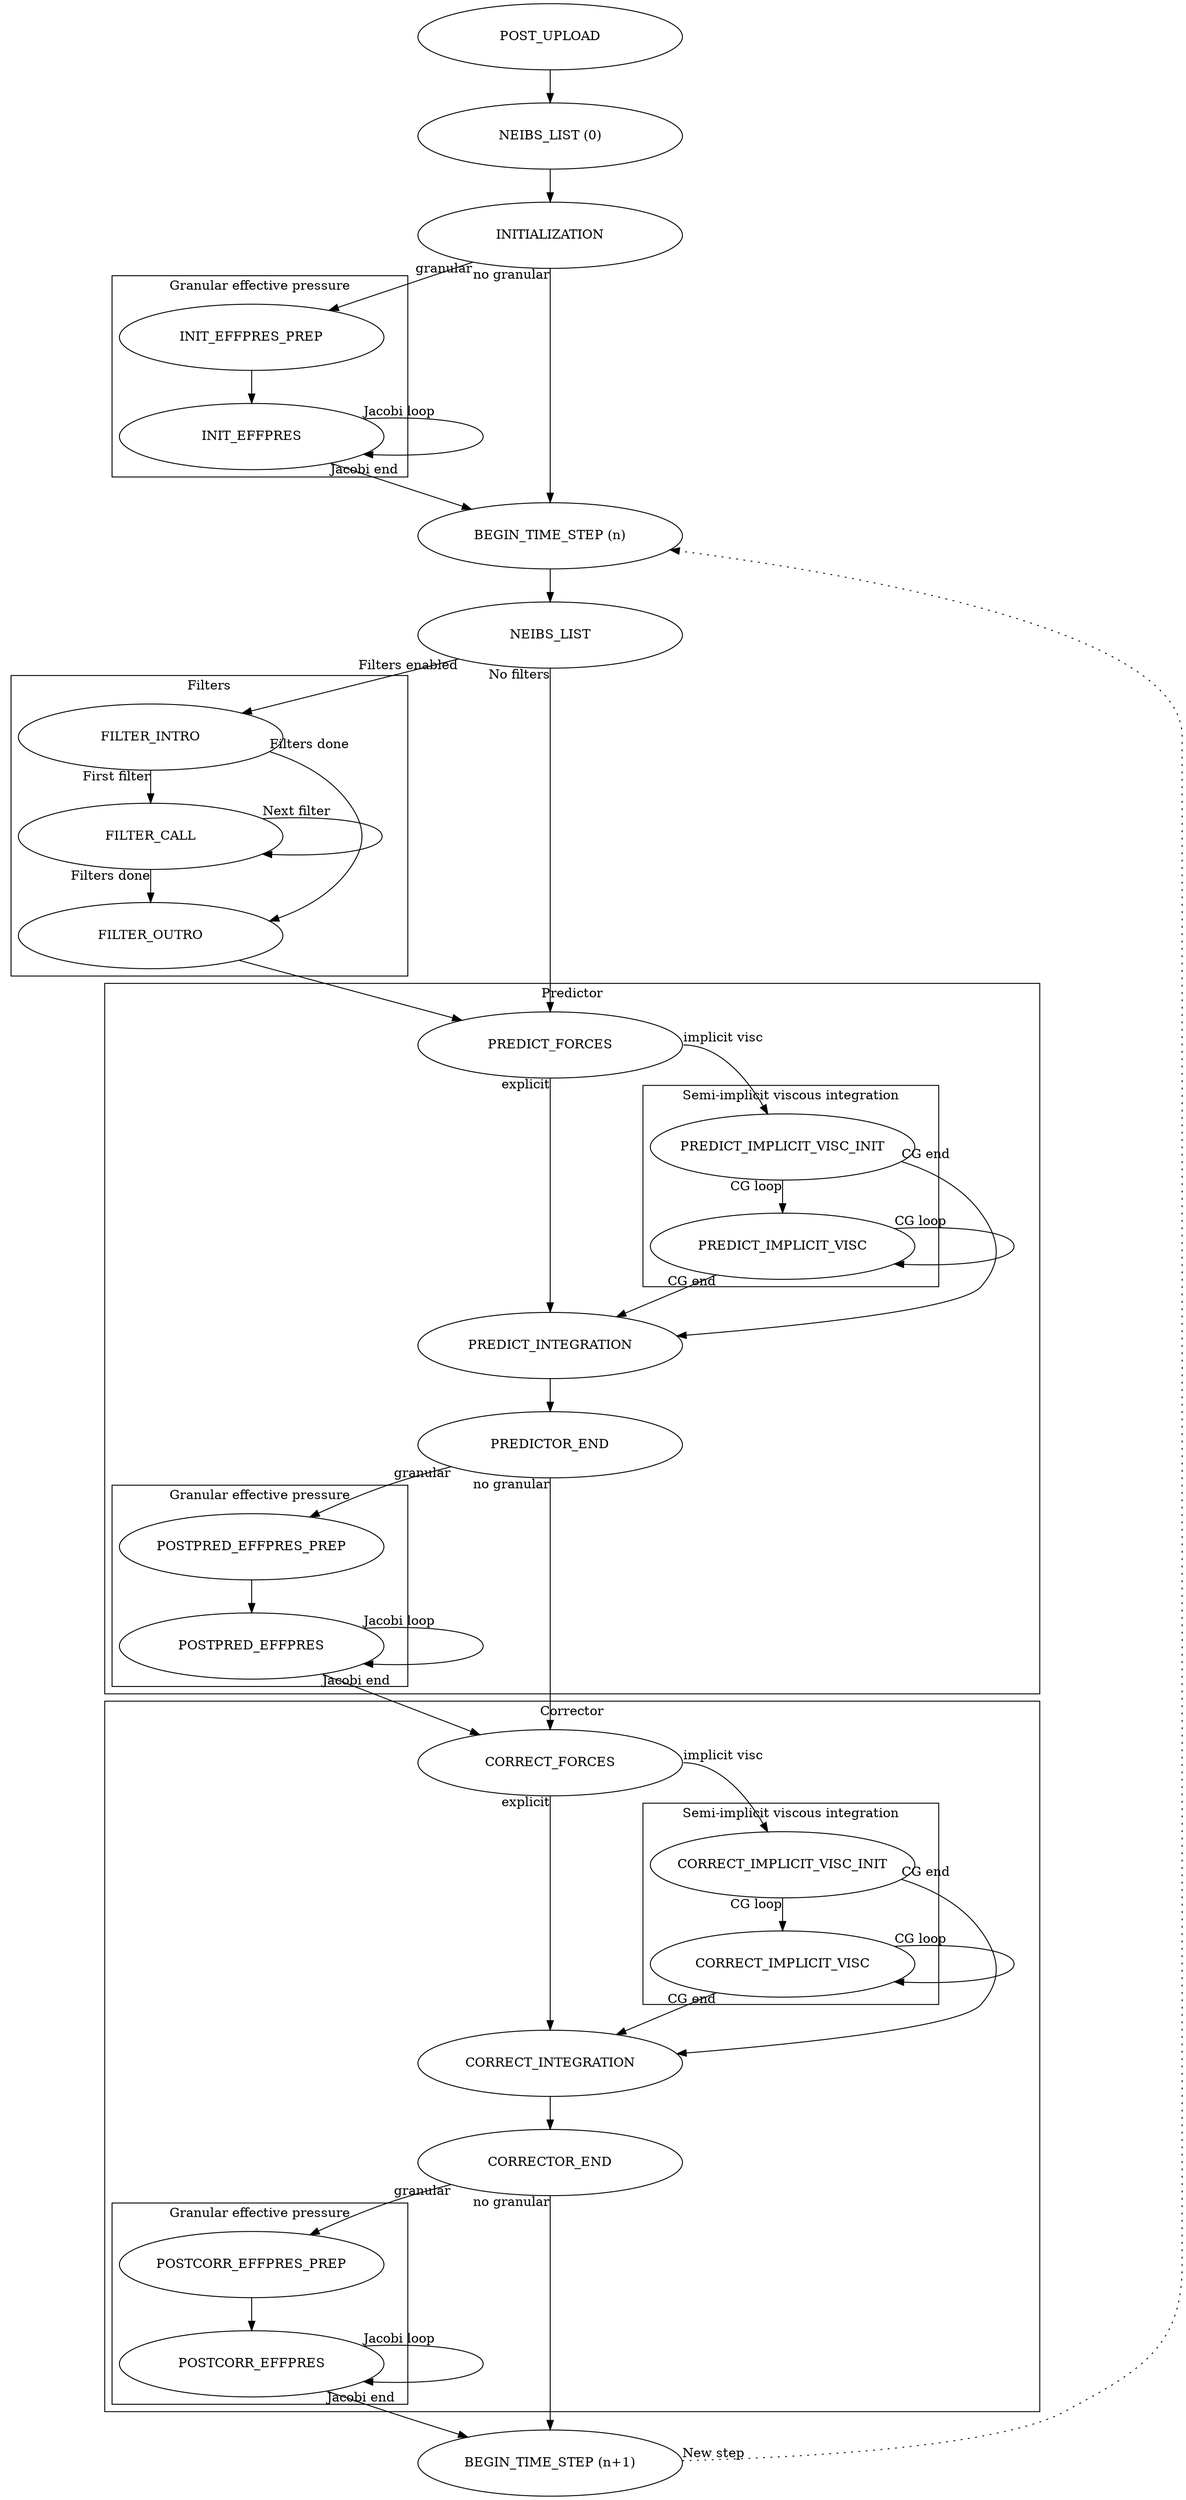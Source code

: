 digraph "GPUSPH integration scheme" {
	newrank=true
	nodesep=1.5

	node [height=1,width=4,fixedsize=true]

	/* Subgraphs */
	subgraph pre_main {
		POST_UPLOAD
		NEIBS_LIST0 [label="NEIBS_LIST (0)"]
		INITIALIZATION

		subgraph cluster_init_effpres {
			label="Granular effective pressure"
			INIT_EFFPRES_PREP
			INIT_EFFPRES
		}
	}

	subgraph main_cycle {
		label="Main cycle"

		subgraph {
			BEGIN_TIME_STEP [label="BEGIN_TIME_STEP (n)"]
			NEIBS_LIST
			BEGIN_TIME_STEP_AGAIN [label="BEGIN_TIME_STEP (n+1)"]
		}

		subgraph cluster_predictor {
			label="Predictor"
			PREDICT_FORCES
			PREDICT_INTEGRATION
			PREDICTOR_END

			subgraph cluster_predict_semi_implicit {
				label="Semi-implicit viscous integration"
				PREDICT_IMPLICIT_VISC_INIT
				PREDICT_IMPLICIT_VISC
			}

			subgraph cluster_predict_effpres {
				label="Granular effective pressure"
				POSTPRED_EFFPRES_PREP
				POSTPRED_EFFPRES
			}
		}

		subgraph cluster_corrector {
			label="Corrector"
			CORRECT_FORCES
			CORRECT_INTEGRATION
			CORRECTOR_END

			subgraph cluster_correct_semi_implicit {
				label="Semi-implicit viscous integration"
				CORRECT_IMPLICIT_VISC_INIT
				CORRECT_IMPLICIT_VISC
			}

			subgraph cluster_correct_effpres {
				label="Granular effective pressure"
				POSTCORR_EFFPRES_PREP
				POSTCORR_EFFPRES
			}

		}

		subgraph cluster_filters {
			label="Filters"
			FILTER_INTRO
			FILTER_CALL
			FILTER_OUTRO
		}

	}

	/*
	 * Edges
	 */

	POST_UPLOAD -> NEIBS_LIST0        [weight=100];
	NEIBS_LIST0 -> INITIALIZATION     [weight=100];
	INITIALIZATION -> BEGIN_TIME_STEP [weight=100,taillabel="no granular"];

	/* Granular init */
	INITIALIZATION -> INIT_EFFPRES_PREP   [taillabel="granular"];
	INIT_EFFPRES_PREP -> INIT_EFFPRES     [weight=100];
	INIT_EFFPRES -> INIT_EFFPRES          [taillabel="Jacobi loop"];
	INIT_EFFPRES -> BEGIN_TIME_STEP       [taillabel="Jacobi end"];

	BEGIN_TIME_STEP -> NEIBS_LIST [weight=1000];
	NEIBS_LIST -> PREDICT_FORCES  [weight=1000,taillabel="No filters"];

	/* Filters */

	NEIBS_LIST -> FILTER_INTRO     [taillabel="Filters enabled"];
	FILTER_INTRO -> FILTER_CALL    [weight=100,taillabel="First filter"];
	FILTER_CALL -> FILTER_CALL     [taillabel="Next filter"];
	FILTER_CALL -> FILTER_OUTRO    [weight=100,taillabel="Filters done"];
	FILTER_INTRO -> FILTER_OUTRO   [taillabel="Filters done",constraint=false];
	FILTER_OUTRO -> PREDICT_FORCES [];

	/* Predictor */

	PREDICT_FORCES -> PREDICT_INTEGRATION [weight=1000,taillabel="explicit"];

	PREDICT_FORCES -> PREDICT_IMPLICIT_VISC_INIT [taillabel="implicit visc",tailport=e];
	PREDICT_IMPLICIT_VISC_INIT -> PREDICT_IMPLICIT_VISC [weight=1000,taillabel="CG loop"];
	PREDICT_IMPLICIT_VISC_INIT -> PREDICT_INTEGRATION [taillabel="CG end",constraint=false];
	PREDICT_IMPLICIT_VISC -> PREDICT_IMPLICIT_VISC [taillabel="CG loop"];
	PREDICT_IMPLICIT_VISC -> PREDICT_INTEGRATION [taillabel="CG end"];

	PREDICT_INTEGRATION -> PREDICTOR_END [weight=1000];
	PREDICTOR_END -> CORRECT_FORCES      [weight=1000,taillabel="no granular"];

	PREDICTOR_END -> POSTPRED_EFFPRES_PREP    [taillabel="granular"];
	POSTPRED_EFFPRES_PREP -> POSTPRED_EFFPRES [weight=100];
	POSTPRED_EFFPRES -> POSTPRED_EFFPRES      [taillabel="Jacobi loop"];
	POSTPRED_EFFPRES -> CORRECT_FORCES        [taillabel="Jacobi end"];

	/* Corrector */

	CORRECT_FORCES -> CORRECT_INTEGRATION [weight=1000,taillabel="explicit"];

	CORRECT_FORCES -> CORRECT_IMPLICIT_VISC_INIT        [taillabel="implicit visc",tailport=e];
	CORRECT_IMPLICIT_VISC_INIT -> CORRECT_IMPLICIT_VISC [weight=1000,taillabel="CG loop"];
	CORRECT_IMPLICIT_VISC_INIT -> CORRECT_INTEGRATION   [taillabel="CG end",constraint=false];
	CORRECT_IMPLICIT_VISC -> CORRECT_IMPLICIT_VISC      [taillabel="CG loop"];
	CORRECT_IMPLICIT_VISC -> CORRECT_INTEGRATION        [taillabel="CG end"];

	CORRECT_INTEGRATION -> CORRECTOR_END   [weight=1000];
	CORRECTOR_END -> BEGIN_TIME_STEP_AGAIN [weight=1000,taillabel="no granular"];

	CORRECTOR_END -> POSTCORR_EFFPRES_PREP    [taillabel="granular"];
	POSTCORR_EFFPRES_PREP -> POSTCORR_EFFPRES [weight=100];
	POSTCORR_EFFPRES -> POSTCORR_EFFPRES      [taillabel="Jacobi loop"];
	POSTCORR_EFFPRES -> BEGIN_TIME_STEP_AGAIN [taillabel="Jacobi end"];

	BEGIN_TIME_STEP_AGAIN -> BEGIN_TIME_STEP [taillabel="New step",style=dotted]
}
